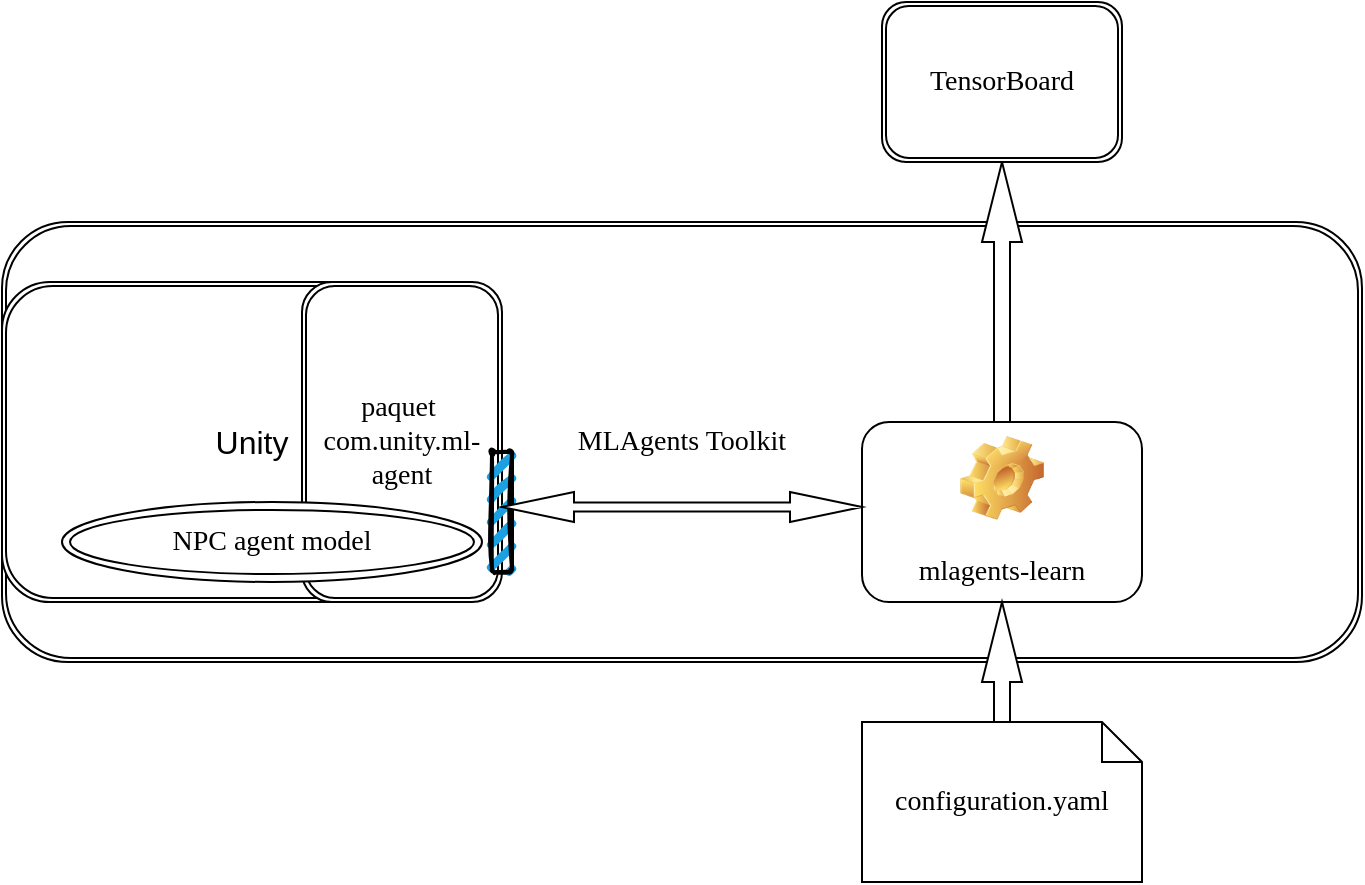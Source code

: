 <mxfile version="15.7.0" type="github">
  <diagram id="jnxX1dpqBWMMVxXvKskB" name="Page-1">
    <mxGraphModel dx="1122" dy="670" grid="1" gridSize="10" guides="1" tooltips="1" connect="1" arrows="1" fold="1" page="1" pageScale="1" pageWidth="827" pageHeight="1169" math="0" shadow="0">
      <root>
        <mxCell id="0" />
        <mxCell id="1" parent="0" />
        <mxCell id="KNvALWube3b4RD5xJjOB-18" value="MLAgents Toolkit" style="shape=ext;double=1;rounded=1;whiteSpace=wrap;html=1;fontFamily=Georgia;fontSize=14;fontColor=#000000;" vertex="1" parent="1">
          <mxGeometry x="70" y="510" width="680" height="220" as="geometry" />
        </mxCell>
        <mxCell id="KNvALWube3b4RD5xJjOB-15" value="configuration.yaml" style="shape=note;size=20;whiteSpace=wrap;html=1;fontFamily=Georgia;fontSize=14;fontColor=#000000;" vertex="1" parent="1">
          <mxGeometry x="500" y="760" width="140" height="80" as="geometry" />
        </mxCell>
        <mxCell id="KNvALWube3b4RD5xJjOB-16" value="" style="html=1;shadow=0;dashed=0;align=center;verticalAlign=middle;shape=mxgraph.arrows2.arrow;dy=0.6;dx=40;direction=south;notch=0;fontFamily=Georgia;fontSize=14;fontColor=#000000;rotation=-180;" vertex="1" parent="1">
          <mxGeometry x="560" y="480" width="20" height="130" as="geometry" />
        </mxCell>
        <mxCell id="KNvALWube3b4RD5xJjOB-19" value="&lt;span style=&quot;font-weight: normal&quot;&gt;mlagents-learn&lt;/span&gt;" style="label;whiteSpace=wrap;html=1;align=center;verticalAlign=bottom;spacingLeft=0;spacingBottom=4;imageAlign=center;imageVerticalAlign=top;image=img/clipart/Gear_128x128.png;fontFamily=Georgia;fontSize=14;fontColor=#000000;" vertex="1" parent="1">
          <mxGeometry x="500" y="610" width="140" height="90" as="geometry" />
        </mxCell>
        <mxCell id="KNvALWube3b4RD5xJjOB-5" value="&lt;font style=&quot;font-size: 16px&quot;&gt;Unity&lt;/font&gt;" style="shape=ext;double=1;rounded=1;whiteSpace=wrap;html=1;" vertex="1" parent="1">
          <mxGeometry x="70" y="540" width="250" height="160" as="geometry" />
        </mxCell>
        <mxCell id="KNvALWube3b4RD5xJjOB-20" value="paquet&amp;nbsp;&lt;br&gt;com.unity.ml-agent" style="shape=ext;double=1;rounded=1;whiteSpace=wrap;html=1;fontFamily=Georgia;fontSize=14;fontColor=#000000;" vertex="1" parent="1">
          <mxGeometry x="220" y="540" width="100" height="160" as="geometry" />
        </mxCell>
        <mxCell id="KNvALWube3b4RD5xJjOB-9" value="NPC agent model" style="ellipse;shape=doubleEllipse;whiteSpace=wrap;html=1;fontFamily=Georgia;fontSize=14;fontColor=#000000;" vertex="1" parent="1">
          <mxGeometry x="100" y="650" width="210" height="40" as="geometry" />
        </mxCell>
        <mxCell id="KNvALWube3b4RD5xJjOB-24" value="" style="html=1;shadow=0;dashed=0;align=center;verticalAlign=middle;shape=mxgraph.arrows2.arrow;dy=0.6;dx=40;direction=south;notch=0;fontFamily=Georgia;fontSize=14;fontColor=#000000;rotation=-180;" vertex="1" parent="1">
          <mxGeometry x="560" y="700" width="20" height="60" as="geometry" />
        </mxCell>
        <mxCell id="KNvALWube3b4RD5xJjOB-30" value="TensorBoard" style="shape=ext;double=1;rounded=1;whiteSpace=wrap;html=1;fontFamily=Georgia;fontSize=14;fontColor=#000000;" vertex="1" parent="1">
          <mxGeometry x="510" y="400" width="120" height="80" as="geometry" />
        </mxCell>
        <mxCell id="KNvALWube3b4RD5xJjOB-32" value="" style="rounded=1;whiteSpace=wrap;html=1;strokeWidth=2;fillWeight=4;hachureGap=8;hachureAngle=45;fillColor=#1ba1e2;sketch=1;fontFamily=Georgia;fontSize=14;fontColor=#000000;rotation=-90;" vertex="1" parent="1">
          <mxGeometry x="290" y="650" width="60" height="10" as="geometry" />
        </mxCell>
        <mxCell id="KNvALWube3b4RD5xJjOB-11" value="" style="shape=doubleArrow;whiteSpace=wrap;html=1;fontFamily=Georgia;fontSize=14;fontColor=#000000;" vertex="1" parent="1">
          <mxGeometry x="320" y="645" width="180" height="15" as="geometry" />
        </mxCell>
      </root>
    </mxGraphModel>
  </diagram>
</mxfile>
